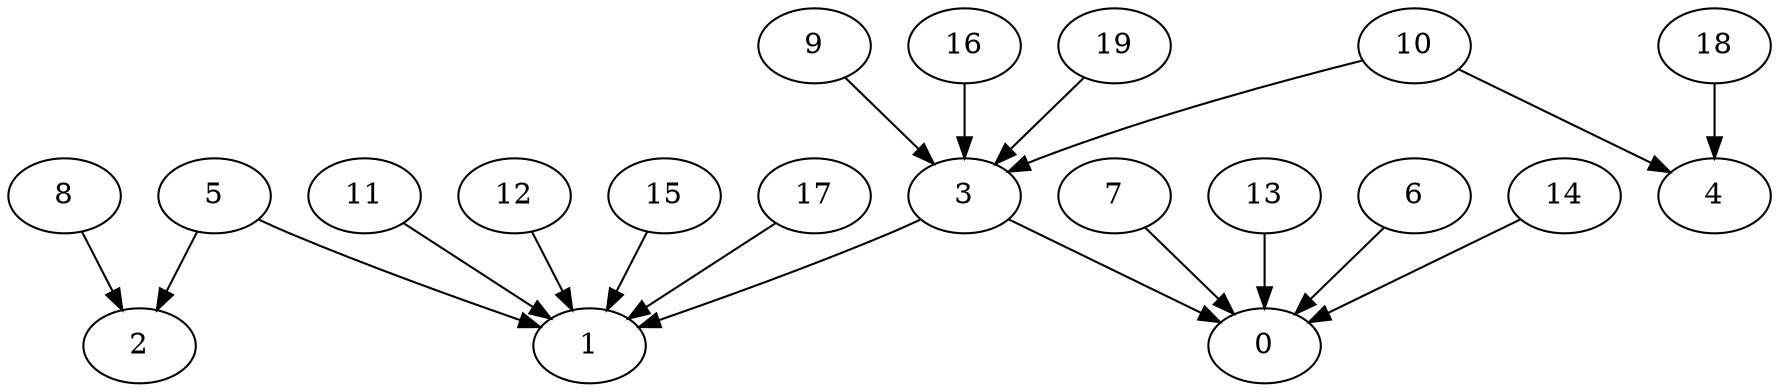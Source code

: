 digraph arbol {3 -> 1[Label=1];
5 -> 2[Label=1];
10 -> 4[Label=1];
3 -> 0[Label=2];
7 -> 0[Label=3];
8 -> 2[Label=2];
10 -> 3[Label=3];
11 -> 1[Label=3];
13 -> 0[Label=1];
6 -> 0[Label=3];
5 -> 1[Label=3];
9 -> 3[Label=2];
12 -> 1[Label=4];
14 -> 0[Label=4];
15 -> 1[Label=7];
16 -> 3[Label=2];
17 -> 1[Label=3];
18 -> 4[Label=3];
19 -> 3[Label=1];
}